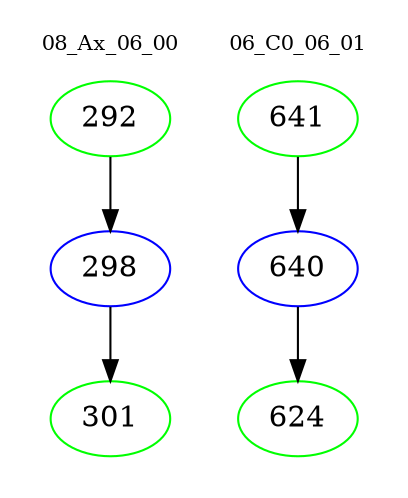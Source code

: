 digraph{
subgraph cluster_0 {
color = white
label = "08_Ax_06_00";
fontsize=10;
T0_292 [label="292", color="green"]
T0_292 -> T0_298 [color="black"]
T0_298 [label="298", color="blue"]
T0_298 -> T0_301 [color="black"]
T0_301 [label="301", color="green"]
}
subgraph cluster_1 {
color = white
label = "06_C0_06_01";
fontsize=10;
T1_641 [label="641", color="green"]
T1_641 -> T1_640 [color="black"]
T1_640 [label="640", color="blue"]
T1_640 -> T1_624 [color="black"]
T1_624 [label="624", color="green"]
}
}

